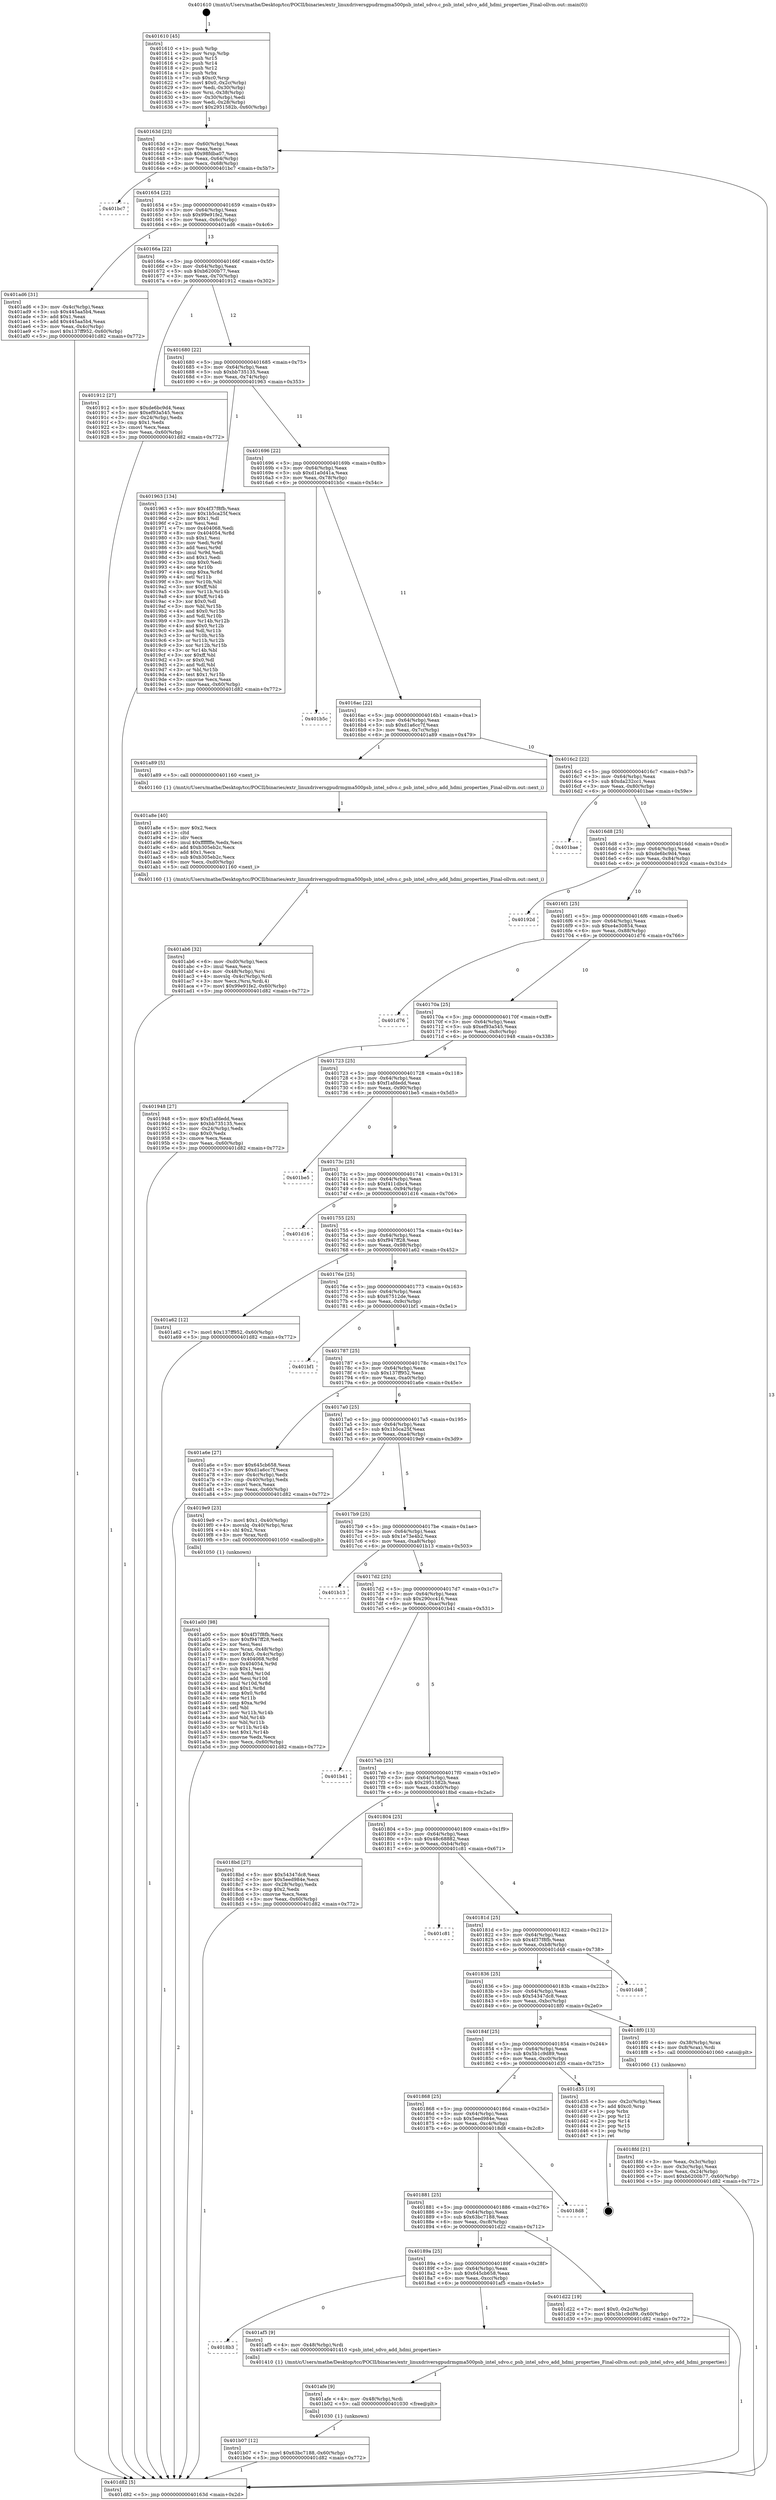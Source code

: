 digraph "0x401610" {
  label = "0x401610 (/mnt/c/Users/mathe/Desktop/tcc/POCII/binaries/extr_linuxdriversgpudrmgma500psb_intel_sdvo.c_psb_intel_sdvo_add_hdmi_properties_Final-ollvm.out::main(0))"
  labelloc = "t"
  node[shape=record]

  Entry [label="",width=0.3,height=0.3,shape=circle,fillcolor=black,style=filled]
  "0x40163d" [label="{
     0x40163d [23]\l
     | [instrs]\l
     &nbsp;&nbsp;0x40163d \<+3\>: mov -0x60(%rbp),%eax\l
     &nbsp;&nbsp;0x401640 \<+2\>: mov %eax,%ecx\l
     &nbsp;&nbsp;0x401642 \<+6\>: sub $0x98fdba07,%ecx\l
     &nbsp;&nbsp;0x401648 \<+3\>: mov %eax,-0x64(%rbp)\l
     &nbsp;&nbsp;0x40164b \<+3\>: mov %ecx,-0x68(%rbp)\l
     &nbsp;&nbsp;0x40164e \<+6\>: je 0000000000401bc7 \<main+0x5b7\>\l
  }"]
  "0x401bc7" [label="{
     0x401bc7\l
  }", style=dashed]
  "0x401654" [label="{
     0x401654 [22]\l
     | [instrs]\l
     &nbsp;&nbsp;0x401654 \<+5\>: jmp 0000000000401659 \<main+0x49\>\l
     &nbsp;&nbsp;0x401659 \<+3\>: mov -0x64(%rbp),%eax\l
     &nbsp;&nbsp;0x40165c \<+5\>: sub $0x99e91fe2,%eax\l
     &nbsp;&nbsp;0x401661 \<+3\>: mov %eax,-0x6c(%rbp)\l
     &nbsp;&nbsp;0x401664 \<+6\>: je 0000000000401ad6 \<main+0x4c6\>\l
  }"]
  Exit [label="",width=0.3,height=0.3,shape=circle,fillcolor=black,style=filled,peripheries=2]
  "0x401ad6" [label="{
     0x401ad6 [31]\l
     | [instrs]\l
     &nbsp;&nbsp;0x401ad6 \<+3\>: mov -0x4c(%rbp),%eax\l
     &nbsp;&nbsp;0x401ad9 \<+5\>: sub $0x445aa5b4,%eax\l
     &nbsp;&nbsp;0x401ade \<+3\>: add $0x1,%eax\l
     &nbsp;&nbsp;0x401ae1 \<+5\>: add $0x445aa5b4,%eax\l
     &nbsp;&nbsp;0x401ae6 \<+3\>: mov %eax,-0x4c(%rbp)\l
     &nbsp;&nbsp;0x401ae9 \<+7\>: movl $0x137ff952,-0x60(%rbp)\l
     &nbsp;&nbsp;0x401af0 \<+5\>: jmp 0000000000401d82 \<main+0x772\>\l
  }"]
  "0x40166a" [label="{
     0x40166a [22]\l
     | [instrs]\l
     &nbsp;&nbsp;0x40166a \<+5\>: jmp 000000000040166f \<main+0x5f\>\l
     &nbsp;&nbsp;0x40166f \<+3\>: mov -0x64(%rbp),%eax\l
     &nbsp;&nbsp;0x401672 \<+5\>: sub $0xb6200b77,%eax\l
     &nbsp;&nbsp;0x401677 \<+3\>: mov %eax,-0x70(%rbp)\l
     &nbsp;&nbsp;0x40167a \<+6\>: je 0000000000401912 \<main+0x302\>\l
  }"]
  "0x401b07" [label="{
     0x401b07 [12]\l
     | [instrs]\l
     &nbsp;&nbsp;0x401b07 \<+7\>: movl $0x63bc7188,-0x60(%rbp)\l
     &nbsp;&nbsp;0x401b0e \<+5\>: jmp 0000000000401d82 \<main+0x772\>\l
  }"]
  "0x401912" [label="{
     0x401912 [27]\l
     | [instrs]\l
     &nbsp;&nbsp;0x401912 \<+5\>: mov $0xde6bc9d4,%eax\l
     &nbsp;&nbsp;0x401917 \<+5\>: mov $0xef93a545,%ecx\l
     &nbsp;&nbsp;0x40191c \<+3\>: mov -0x24(%rbp),%edx\l
     &nbsp;&nbsp;0x40191f \<+3\>: cmp $0x1,%edx\l
     &nbsp;&nbsp;0x401922 \<+3\>: cmovl %ecx,%eax\l
     &nbsp;&nbsp;0x401925 \<+3\>: mov %eax,-0x60(%rbp)\l
     &nbsp;&nbsp;0x401928 \<+5\>: jmp 0000000000401d82 \<main+0x772\>\l
  }"]
  "0x401680" [label="{
     0x401680 [22]\l
     | [instrs]\l
     &nbsp;&nbsp;0x401680 \<+5\>: jmp 0000000000401685 \<main+0x75\>\l
     &nbsp;&nbsp;0x401685 \<+3\>: mov -0x64(%rbp),%eax\l
     &nbsp;&nbsp;0x401688 \<+5\>: sub $0xbb735135,%eax\l
     &nbsp;&nbsp;0x40168d \<+3\>: mov %eax,-0x74(%rbp)\l
     &nbsp;&nbsp;0x401690 \<+6\>: je 0000000000401963 \<main+0x353\>\l
  }"]
  "0x401afe" [label="{
     0x401afe [9]\l
     | [instrs]\l
     &nbsp;&nbsp;0x401afe \<+4\>: mov -0x48(%rbp),%rdi\l
     &nbsp;&nbsp;0x401b02 \<+5\>: call 0000000000401030 \<free@plt\>\l
     | [calls]\l
     &nbsp;&nbsp;0x401030 \{1\} (unknown)\l
  }"]
  "0x401963" [label="{
     0x401963 [134]\l
     | [instrs]\l
     &nbsp;&nbsp;0x401963 \<+5\>: mov $0x4f37f8fb,%eax\l
     &nbsp;&nbsp;0x401968 \<+5\>: mov $0x1b5ca25f,%ecx\l
     &nbsp;&nbsp;0x40196d \<+2\>: mov $0x1,%dl\l
     &nbsp;&nbsp;0x40196f \<+2\>: xor %esi,%esi\l
     &nbsp;&nbsp;0x401971 \<+7\>: mov 0x404068,%edi\l
     &nbsp;&nbsp;0x401978 \<+8\>: mov 0x404054,%r8d\l
     &nbsp;&nbsp;0x401980 \<+3\>: sub $0x1,%esi\l
     &nbsp;&nbsp;0x401983 \<+3\>: mov %edi,%r9d\l
     &nbsp;&nbsp;0x401986 \<+3\>: add %esi,%r9d\l
     &nbsp;&nbsp;0x401989 \<+4\>: imul %r9d,%edi\l
     &nbsp;&nbsp;0x40198d \<+3\>: and $0x1,%edi\l
     &nbsp;&nbsp;0x401990 \<+3\>: cmp $0x0,%edi\l
     &nbsp;&nbsp;0x401993 \<+4\>: sete %r10b\l
     &nbsp;&nbsp;0x401997 \<+4\>: cmp $0xa,%r8d\l
     &nbsp;&nbsp;0x40199b \<+4\>: setl %r11b\l
     &nbsp;&nbsp;0x40199f \<+3\>: mov %r10b,%bl\l
     &nbsp;&nbsp;0x4019a2 \<+3\>: xor $0xff,%bl\l
     &nbsp;&nbsp;0x4019a5 \<+3\>: mov %r11b,%r14b\l
     &nbsp;&nbsp;0x4019a8 \<+4\>: xor $0xff,%r14b\l
     &nbsp;&nbsp;0x4019ac \<+3\>: xor $0x0,%dl\l
     &nbsp;&nbsp;0x4019af \<+3\>: mov %bl,%r15b\l
     &nbsp;&nbsp;0x4019b2 \<+4\>: and $0x0,%r15b\l
     &nbsp;&nbsp;0x4019b6 \<+3\>: and %dl,%r10b\l
     &nbsp;&nbsp;0x4019b9 \<+3\>: mov %r14b,%r12b\l
     &nbsp;&nbsp;0x4019bc \<+4\>: and $0x0,%r12b\l
     &nbsp;&nbsp;0x4019c0 \<+3\>: and %dl,%r11b\l
     &nbsp;&nbsp;0x4019c3 \<+3\>: or %r10b,%r15b\l
     &nbsp;&nbsp;0x4019c6 \<+3\>: or %r11b,%r12b\l
     &nbsp;&nbsp;0x4019c9 \<+3\>: xor %r12b,%r15b\l
     &nbsp;&nbsp;0x4019cc \<+3\>: or %r14b,%bl\l
     &nbsp;&nbsp;0x4019cf \<+3\>: xor $0xff,%bl\l
     &nbsp;&nbsp;0x4019d2 \<+3\>: or $0x0,%dl\l
     &nbsp;&nbsp;0x4019d5 \<+2\>: and %dl,%bl\l
     &nbsp;&nbsp;0x4019d7 \<+3\>: or %bl,%r15b\l
     &nbsp;&nbsp;0x4019da \<+4\>: test $0x1,%r15b\l
     &nbsp;&nbsp;0x4019de \<+3\>: cmovne %ecx,%eax\l
     &nbsp;&nbsp;0x4019e1 \<+3\>: mov %eax,-0x60(%rbp)\l
     &nbsp;&nbsp;0x4019e4 \<+5\>: jmp 0000000000401d82 \<main+0x772\>\l
  }"]
  "0x401696" [label="{
     0x401696 [22]\l
     | [instrs]\l
     &nbsp;&nbsp;0x401696 \<+5\>: jmp 000000000040169b \<main+0x8b\>\l
     &nbsp;&nbsp;0x40169b \<+3\>: mov -0x64(%rbp),%eax\l
     &nbsp;&nbsp;0x40169e \<+5\>: sub $0xd1a0d41a,%eax\l
     &nbsp;&nbsp;0x4016a3 \<+3\>: mov %eax,-0x78(%rbp)\l
     &nbsp;&nbsp;0x4016a6 \<+6\>: je 0000000000401b5c \<main+0x54c\>\l
  }"]
  "0x4018b3" [label="{
     0x4018b3\l
  }", style=dashed]
  "0x401b5c" [label="{
     0x401b5c\l
  }", style=dashed]
  "0x4016ac" [label="{
     0x4016ac [22]\l
     | [instrs]\l
     &nbsp;&nbsp;0x4016ac \<+5\>: jmp 00000000004016b1 \<main+0xa1\>\l
     &nbsp;&nbsp;0x4016b1 \<+3\>: mov -0x64(%rbp),%eax\l
     &nbsp;&nbsp;0x4016b4 \<+5\>: sub $0xd1a6cc7f,%eax\l
     &nbsp;&nbsp;0x4016b9 \<+3\>: mov %eax,-0x7c(%rbp)\l
     &nbsp;&nbsp;0x4016bc \<+6\>: je 0000000000401a89 \<main+0x479\>\l
  }"]
  "0x401af5" [label="{
     0x401af5 [9]\l
     | [instrs]\l
     &nbsp;&nbsp;0x401af5 \<+4\>: mov -0x48(%rbp),%rdi\l
     &nbsp;&nbsp;0x401af9 \<+5\>: call 0000000000401410 \<psb_intel_sdvo_add_hdmi_properties\>\l
     | [calls]\l
     &nbsp;&nbsp;0x401410 \{1\} (/mnt/c/Users/mathe/Desktop/tcc/POCII/binaries/extr_linuxdriversgpudrmgma500psb_intel_sdvo.c_psb_intel_sdvo_add_hdmi_properties_Final-ollvm.out::psb_intel_sdvo_add_hdmi_properties)\l
  }"]
  "0x401a89" [label="{
     0x401a89 [5]\l
     | [instrs]\l
     &nbsp;&nbsp;0x401a89 \<+5\>: call 0000000000401160 \<next_i\>\l
     | [calls]\l
     &nbsp;&nbsp;0x401160 \{1\} (/mnt/c/Users/mathe/Desktop/tcc/POCII/binaries/extr_linuxdriversgpudrmgma500psb_intel_sdvo.c_psb_intel_sdvo_add_hdmi_properties_Final-ollvm.out::next_i)\l
  }"]
  "0x4016c2" [label="{
     0x4016c2 [22]\l
     | [instrs]\l
     &nbsp;&nbsp;0x4016c2 \<+5\>: jmp 00000000004016c7 \<main+0xb7\>\l
     &nbsp;&nbsp;0x4016c7 \<+3\>: mov -0x64(%rbp),%eax\l
     &nbsp;&nbsp;0x4016ca \<+5\>: sub $0xda232cc1,%eax\l
     &nbsp;&nbsp;0x4016cf \<+3\>: mov %eax,-0x80(%rbp)\l
     &nbsp;&nbsp;0x4016d2 \<+6\>: je 0000000000401bae \<main+0x59e\>\l
  }"]
  "0x40189a" [label="{
     0x40189a [25]\l
     | [instrs]\l
     &nbsp;&nbsp;0x40189a \<+5\>: jmp 000000000040189f \<main+0x28f\>\l
     &nbsp;&nbsp;0x40189f \<+3\>: mov -0x64(%rbp),%eax\l
     &nbsp;&nbsp;0x4018a2 \<+5\>: sub $0x645cb658,%eax\l
     &nbsp;&nbsp;0x4018a7 \<+6\>: mov %eax,-0xcc(%rbp)\l
     &nbsp;&nbsp;0x4018ad \<+6\>: je 0000000000401af5 \<main+0x4e5\>\l
  }"]
  "0x401bae" [label="{
     0x401bae\l
  }", style=dashed]
  "0x4016d8" [label="{
     0x4016d8 [25]\l
     | [instrs]\l
     &nbsp;&nbsp;0x4016d8 \<+5\>: jmp 00000000004016dd \<main+0xcd\>\l
     &nbsp;&nbsp;0x4016dd \<+3\>: mov -0x64(%rbp),%eax\l
     &nbsp;&nbsp;0x4016e0 \<+5\>: sub $0xde6bc9d4,%eax\l
     &nbsp;&nbsp;0x4016e5 \<+6\>: mov %eax,-0x84(%rbp)\l
     &nbsp;&nbsp;0x4016eb \<+6\>: je 000000000040192d \<main+0x31d\>\l
  }"]
  "0x401d22" [label="{
     0x401d22 [19]\l
     | [instrs]\l
     &nbsp;&nbsp;0x401d22 \<+7\>: movl $0x0,-0x2c(%rbp)\l
     &nbsp;&nbsp;0x401d29 \<+7\>: movl $0x5b1c9d89,-0x60(%rbp)\l
     &nbsp;&nbsp;0x401d30 \<+5\>: jmp 0000000000401d82 \<main+0x772\>\l
  }"]
  "0x40192d" [label="{
     0x40192d\l
  }", style=dashed]
  "0x4016f1" [label="{
     0x4016f1 [25]\l
     | [instrs]\l
     &nbsp;&nbsp;0x4016f1 \<+5\>: jmp 00000000004016f6 \<main+0xe6\>\l
     &nbsp;&nbsp;0x4016f6 \<+3\>: mov -0x64(%rbp),%eax\l
     &nbsp;&nbsp;0x4016f9 \<+5\>: sub $0xe4e30854,%eax\l
     &nbsp;&nbsp;0x4016fe \<+6\>: mov %eax,-0x88(%rbp)\l
     &nbsp;&nbsp;0x401704 \<+6\>: je 0000000000401d76 \<main+0x766\>\l
  }"]
  "0x401881" [label="{
     0x401881 [25]\l
     | [instrs]\l
     &nbsp;&nbsp;0x401881 \<+5\>: jmp 0000000000401886 \<main+0x276\>\l
     &nbsp;&nbsp;0x401886 \<+3\>: mov -0x64(%rbp),%eax\l
     &nbsp;&nbsp;0x401889 \<+5\>: sub $0x63bc7188,%eax\l
     &nbsp;&nbsp;0x40188e \<+6\>: mov %eax,-0xc8(%rbp)\l
     &nbsp;&nbsp;0x401894 \<+6\>: je 0000000000401d22 \<main+0x712\>\l
  }"]
  "0x401d76" [label="{
     0x401d76\l
  }", style=dashed]
  "0x40170a" [label="{
     0x40170a [25]\l
     | [instrs]\l
     &nbsp;&nbsp;0x40170a \<+5\>: jmp 000000000040170f \<main+0xff\>\l
     &nbsp;&nbsp;0x40170f \<+3\>: mov -0x64(%rbp),%eax\l
     &nbsp;&nbsp;0x401712 \<+5\>: sub $0xef93a545,%eax\l
     &nbsp;&nbsp;0x401717 \<+6\>: mov %eax,-0x8c(%rbp)\l
     &nbsp;&nbsp;0x40171d \<+6\>: je 0000000000401948 \<main+0x338\>\l
  }"]
  "0x4018d8" [label="{
     0x4018d8\l
  }", style=dashed]
  "0x401948" [label="{
     0x401948 [27]\l
     | [instrs]\l
     &nbsp;&nbsp;0x401948 \<+5\>: mov $0xf1afdedd,%eax\l
     &nbsp;&nbsp;0x40194d \<+5\>: mov $0xbb735135,%ecx\l
     &nbsp;&nbsp;0x401952 \<+3\>: mov -0x24(%rbp),%edx\l
     &nbsp;&nbsp;0x401955 \<+3\>: cmp $0x0,%edx\l
     &nbsp;&nbsp;0x401958 \<+3\>: cmove %ecx,%eax\l
     &nbsp;&nbsp;0x40195b \<+3\>: mov %eax,-0x60(%rbp)\l
     &nbsp;&nbsp;0x40195e \<+5\>: jmp 0000000000401d82 \<main+0x772\>\l
  }"]
  "0x401723" [label="{
     0x401723 [25]\l
     | [instrs]\l
     &nbsp;&nbsp;0x401723 \<+5\>: jmp 0000000000401728 \<main+0x118\>\l
     &nbsp;&nbsp;0x401728 \<+3\>: mov -0x64(%rbp),%eax\l
     &nbsp;&nbsp;0x40172b \<+5\>: sub $0xf1afdedd,%eax\l
     &nbsp;&nbsp;0x401730 \<+6\>: mov %eax,-0x90(%rbp)\l
     &nbsp;&nbsp;0x401736 \<+6\>: je 0000000000401be5 \<main+0x5d5\>\l
  }"]
  "0x401868" [label="{
     0x401868 [25]\l
     | [instrs]\l
     &nbsp;&nbsp;0x401868 \<+5\>: jmp 000000000040186d \<main+0x25d\>\l
     &nbsp;&nbsp;0x40186d \<+3\>: mov -0x64(%rbp),%eax\l
     &nbsp;&nbsp;0x401870 \<+5\>: sub $0x5eed984e,%eax\l
     &nbsp;&nbsp;0x401875 \<+6\>: mov %eax,-0xc4(%rbp)\l
     &nbsp;&nbsp;0x40187b \<+6\>: je 00000000004018d8 \<main+0x2c8\>\l
  }"]
  "0x401be5" [label="{
     0x401be5\l
  }", style=dashed]
  "0x40173c" [label="{
     0x40173c [25]\l
     | [instrs]\l
     &nbsp;&nbsp;0x40173c \<+5\>: jmp 0000000000401741 \<main+0x131\>\l
     &nbsp;&nbsp;0x401741 \<+3\>: mov -0x64(%rbp),%eax\l
     &nbsp;&nbsp;0x401744 \<+5\>: sub $0xf411dbc4,%eax\l
     &nbsp;&nbsp;0x401749 \<+6\>: mov %eax,-0x94(%rbp)\l
     &nbsp;&nbsp;0x40174f \<+6\>: je 0000000000401d16 \<main+0x706\>\l
  }"]
  "0x401d35" [label="{
     0x401d35 [19]\l
     | [instrs]\l
     &nbsp;&nbsp;0x401d35 \<+3\>: mov -0x2c(%rbp),%eax\l
     &nbsp;&nbsp;0x401d38 \<+7\>: add $0xc0,%rsp\l
     &nbsp;&nbsp;0x401d3f \<+1\>: pop %rbx\l
     &nbsp;&nbsp;0x401d40 \<+2\>: pop %r12\l
     &nbsp;&nbsp;0x401d42 \<+2\>: pop %r14\l
     &nbsp;&nbsp;0x401d44 \<+2\>: pop %r15\l
     &nbsp;&nbsp;0x401d46 \<+1\>: pop %rbp\l
     &nbsp;&nbsp;0x401d47 \<+1\>: ret\l
  }"]
  "0x401d16" [label="{
     0x401d16\l
  }", style=dashed]
  "0x401755" [label="{
     0x401755 [25]\l
     | [instrs]\l
     &nbsp;&nbsp;0x401755 \<+5\>: jmp 000000000040175a \<main+0x14a\>\l
     &nbsp;&nbsp;0x40175a \<+3\>: mov -0x64(%rbp),%eax\l
     &nbsp;&nbsp;0x40175d \<+5\>: sub $0xf947ff28,%eax\l
     &nbsp;&nbsp;0x401762 \<+6\>: mov %eax,-0x98(%rbp)\l
     &nbsp;&nbsp;0x401768 \<+6\>: je 0000000000401a62 \<main+0x452\>\l
  }"]
  "0x401ab6" [label="{
     0x401ab6 [32]\l
     | [instrs]\l
     &nbsp;&nbsp;0x401ab6 \<+6\>: mov -0xd0(%rbp),%ecx\l
     &nbsp;&nbsp;0x401abc \<+3\>: imul %eax,%ecx\l
     &nbsp;&nbsp;0x401abf \<+4\>: mov -0x48(%rbp),%rsi\l
     &nbsp;&nbsp;0x401ac3 \<+4\>: movslq -0x4c(%rbp),%rdi\l
     &nbsp;&nbsp;0x401ac7 \<+3\>: mov %ecx,(%rsi,%rdi,4)\l
     &nbsp;&nbsp;0x401aca \<+7\>: movl $0x99e91fe2,-0x60(%rbp)\l
     &nbsp;&nbsp;0x401ad1 \<+5\>: jmp 0000000000401d82 \<main+0x772\>\l
  }"]
  "0x401a62" [label="{
     0x401a62 [12]\l
     | [instrs]\l
     &nbsp;&nbsp;0x401a62 \<+7\>: movl $0x137ff952,-0x60(%rbp)\l
     &nbsp;&nbsp;0x401a69 \<+5\>: jmp 0000000000401d82 \<main+0x772\>\l
  }"]
  "0x40176e" [label="{
     0x40176e [25]\l
     | [instrs]\l
     &nbsp;&nbsp;0x40176e \<+5\>: jmp 0000000000401773 \<main+0x163\>\l
     &nbsp;&nbsp;0x401773 \<+3\>: mov -0x64(%rbp),%eax\l
     &nbsp;&nbsp;0x401776 \<+5\>: sub $0x67512de,%eax\l
     &nbsp;&nbsp;0x40177b \<+6\>: mov %eax,-0x9c(%rbp)\l
     &nbsp;&nbsp;0x401781 \<+6\>: je 0000000000401bf1 \<main+0x5e1\>\l
  }"]
  "0x401a8e" [label="{
     0x401a8e [40]\l
     | [instrs]\l
     &nbsp;&nbsp;0x401a8e \<+5\>: mov $0x2,%ecx\l
     &nbsp;&nbsp;0x401a93 \<+1\>: cltd\l
     &nbsp;&nbsp;0x401a94 \<+2\>: idiv %ecx\l
     &nbsp;&nbsp;0x401a96 \<+6\>: imul $0xfffffffe,%edx,%ecx\l
     &nbsp;&nbsp;0x401a9c \<+6\>: add $0xb305eb2c,%ecx\l
     &nbsp;&nbsp;0x401aa2 \<+3\>: add $0x1,%ecx\l
     &nbsp;&nbsp;0x401aa5 \<+6\>: sub $0xb305eb2c,%ecx\l
     &nbsp;&nbsp;0x401aab \<+6\>: mov %ecx,-0xd0(%rbp)\l
     &nbsp;&nbsp;0x401ab1 \<+5\>: call 0000000000401160 \<next_i\>\l
     | [calls]\l
     &nbsp;&nbsp;0x401160 \{1\} (/mnt/c/Users/mathe/Desktop/tcc/POCII/binaries/extr_linuxdriversgpudrmgma500psb_intel_sdvo.c_psb_intel_sdvo_add_hdmi_properties_Final-ollvm.out::next_i)\l
  }"]
  "0x401bf1" [label="{
     0x401bf1\l
  }", style=dashed]
  "0x401787" [label="{
     0x401787 [25]\l
     | [instrs]\l
     &nbsp;&nbsp;0x401787 \<+5\>: jmp 000000000040178c \<main+0x17c\>\l
     &nbsp;&nbsp;0x40178c \<+3\>: mov -0x64(%rbp),%eax\l
     &nbsp;&nbsp;0x40178f \<+5\>: sub $0x137ff952,%eax\l
     &nbsp;&nbsp;0x401794 \<+6\>: mov %eax,-0xa0(%rbp)\l
     &nbsp;&nbsp;0x40179a \<+6\>: je 0000000000401a6e \<main+0x45e\>\l
  }"]
  "0x401a00" [label="{
     0x401a00 [98]\l
     | [instrs]\l
     &nbsp;&nbsp;0x401a00 \<+5\>: mov $0x4f37f8fb,%ecx\l
     &nbsp;&nbsp;0x401a05 \<+5\>: mov $0xf947ff28,%edx\l
     &nbsp;&nbsp;0x401a0a \<+2\>: xor %esi,%esi\l
     &nbsp;&nbsp;0x401a0c \<+4\>: mov %rax,-0x48(%rbp)\l
     &nbsp;&nbsp;0x401a10 \<+7\>: movl $0x0,-0x4c(%rbp)\l
     &nbsp;&nbsp;0x401a17 \<+8\>: mov 0x404068,%r8d\l
     &nbsp;&nbsp;0x401a1f \<+8\>: mov 0x404054,%r9d\l
     &nbsp;&nbsp;0x401a27 \<+3\>: sub $0x1,%esi\l
     &nbsp;&nbsp;0x401a2a \<+3\>: mov %r8d,%r10d\l
     &nbsp;&nbsp;0x401a2d \<+3\>: add %esi,%r10d\l
     &nbsp;&nbsp;0x401a30 \<+4\>: imul %r10d,%r8d\l
     &nbsp;&nbsp;0x401a34 \<+4\>: and $0x1,%r8d\l
     &nbsp;&nbsp;0x401a38 \<+4\>: cmp $0x0,%r8d\l
     &nbsp;&nbsp;0x401a3c \<+4\>: sete %r11b\l
     &nbsp;&nbsp;0x401a40 \<+4\>: cmp $0xa,%r9d\l
     &nbsp;&nbsp;0x401a44 \<+3\>: setl %bl\l
     &nbsp;&nbsp;0x401a47 \<+3\>: mov %r11b,%r14b\l
     &nbsp;&nbsp;0x401a4a \<+3\>: and %bl,%r14b\l
     &nbsp;&nbsp;0x401a4d \<+3\>: xor %bl,%r11b\l
     &nbsp;&nbsp;0x401a50 \<+3\>: or %r11b,%r14b\l
     &nbsp;&nbsp;0x401a53 \<+4\>: test $0x1,%r14b\l
     &nbsp;&nbsp;0x401a57 \<+3\>: cmovne %edx,%ecx\l
     &nbsp;&nbsp;0x401a5a \<+3\>: mov %ecx,-0x60(%rbp)\l
     &nbsp;&nbsp;0x401a5d \<+5\>: jmp 0000000000401d82 \<main+0x772\>\l
  }"]
  "0x401a6e" [label="{
     0x401a6e [27]\l
     | [instrs]\l
     &nbsp;&nbsp;0x401a6e \<+5\>: mov $0x645cb658,%eax\l
     &nbsp;&nbsp;0x401a73 \<+5\>: mov $0xd1a6cc7f,%ecx\l
     &nbsp;&nbsp;0x401a78 \<+3\>: mov -0x4c(%rbp),%edx\l
     &nbsp;&nbsp;0x401a7b \<+3\>: cmp -0x40(%rbp),%edx\l
     &nbsp;&nbsp;0x401a7e \<+3\>: cmovl %ecx,%eax\l
     &nbsp;&nbsp;0x401a81 \<+3\>: mov %eax,-0x60(%rbp)\l
     &nbsp;&nbsp;0x401a84 \<+5\>: jmp 0000000000401d82 \<main+0x772\>\l
  }"]
  "0x4017a0" [label="{
     0x4017a0 [25]\l
     | [instrs]\l
     &nbsp;&nbsp;0x4017a0 \<+5\>: jmp 00000000004017a5 \<main+0x195\>\l
     &nbsp;&nbsp;0x4017a5 \<+3\>: mov -0x64(%rbp),%eax\l
     &nbsp;&nbsp;0x4017a8 \<+5\>: sub $0x1b5ca25f,%eax\l
     &nbsp;&nbsp;0x4017ad \<+6\>: mov %eax,-0xa4(%rbp)\l
     &nbsp;&nbsp;0x4017b3 \<+6\>: je 00000000004019e9 \<main+0x3d9\>\l
  }"]
  "0x4018fd" [label="{
     0x4018fd [21]\l
     | [instrs]\l
     &nbsp;&nbsp;0x4018fd \<+3\>: mov %eax,-0x3c(%rbp)\l
     &nbsp;&nbsp;0x401900 \<+3\>: mov -0x3c(%rbp),%eax\l
     &nbsp;&nbsp;0x401903 \<+3\>: mov %eax,-0x24(%rbp)\l
     &nbsp;&nbsp;0x401906 \<+7\>: movl $0xb6200b77,-0x60(%rbp)\l
     &nbsp;&nbsp;0x40190d \<+5\>: jmp 0000000000401d82 \<main+0x772\>\l
  }"]
  "0x4019e9" [label="{
     0x4019e9 [23]\l
     | [instrs]\l
     &nbsp;&nbsp;0x4019e9 \<+7\>: movl $0x1,-0x40(%rbp)\l
     &nbsp;&nbsp;0x4019f0 \<+4\>: movslq -0x40(%rbp),%rax\l
     &nbsp;&nbsp;0x4019f4 \<+4\>: shl $0x2,%rax\l
     &nbsp;&nbsp;0x4019f8 \<+3\>: mov %rax,%rdi\l
     &nbsp;&nbsp;0x4019fb \<+5\>: call 0000000000401050 \<malloc@plt\>\l
     | [calls]\l
     &nbsp;&nbsp;0x401050 \{1\} (unknown)\l
  }"]
  "0x4017b9" [label="{
     0x4017b9 [25]\l
     | [instrs]\l
     &nbsp;&nbsp;0x4017b9 \<+5\>: jmp 00000000004017be \<main+0x1ae\>\l
     &nbsp;&nbsp;0x4017be \<+3\>: mov -0x64(%rbp),%eax\l
     &nbsp;&nbsp;0x4017c1 \<+5\>: sub $0x1e73e4b2,%eax\l
     &nbsp;&nbsp;0x4017c6 \<+6\>: mov %eax,-0xa8(%rbp)\l
     &nbsp;&nbsp;0x4017cc \<+6\>: je 0000000000401b13 \<main+0x503\>\l
  }"]
  "0x40184f" [label="{
     0x40184f [25]\l
     | [instrs]\l
     &nbsp;&nbsp;0x40184f \<+5\>: jmp 0000000000401854 \<main+0x244\>\l
     &nbsp;&nbsp;0x401854 \<+3\>: mov -0x64(%rbp),%eax\l
     &nbsp;&nbsp;0x401857 \<+5\>: sub $0x5b1c9d89,%eax\l
     &nbsp;&nbsp;0x40185c \<+6\>: mov %eax,-0xc0(%rbp)\l
     &nbsp;&nbsp;0x401862 \<+6\>: je 0000000000401d35 \<main+0x725\>\l
  }"]
  "0x401b13" [label="{
     0x401b13\l
  }", style=dashed]
  "0x4017d2" [label="{
     0x4017d2 [25]\l
     | [instrs]\l
     &nbsp;&nbsp;0x4017d2 \<+5\>: jmp 00000000004017d7 \<main+0x1c7\>\l
     &nbsp;&nbsp;0x4017d7 \<+3\>: mov -0x64(%rbp),%eax\l
     &nbsp;&nbsp;0x4017da \<+5\>: sub $0x290cc416,%eax\l
     &nbsp;&nbsp;0x4017df \<+6\>: mov %eax,-0xac(%rbp)\l
     &nbsp;&nbsp;0x4017e5 \<+6\>: je 0000000000401b41 \<main+0x531\>\l
  }"]
  "0x4018f0" [label="{
     0x4018f0 [13]\l
     | [instrs]\l
     &nbsp;&nbsp;0x4018f0 \<+4\>: mov -0x38(%rbp),%rax\l
     &nbsp;&nbsp;0x4018f4 \<+4\>: mov 0x8(%rax),%rdi\l
     &nbsp;&nbsp;0x4018f8 \<+5\>: call 0000000000401060 \<atoi@plt\>\l
     | [calls]\l
     &nbsp;&nbsp;0x401060 \{1\} (unknown)\l
  }"]
  "0x401b41" [label="{
     0x401b41\l
  }", style=dashed]
  "0x4017eb" [label="{
     0x4017eb [25]\l
     | [instrs]\l
     &nbsp;&nbsp;0x4017eb \<+5\>: jmp 00000000004017f0 \<main+0x1e0\>\l
     &nbsp;&nbsp;0x4017f0 \<+3\>: mov -0x64(%rbp),%eax\l
     &nbsp;&nbsp;0x4017f3 \<+5\>: sub $0x2951582b,%eax\l
     &nbsp;&nbsp;0x4017f8 \<+6\>: mov %eax,-0xb0(%rbp)\l
     &nbsp;&nbsp;0x4017fe \<+6\>: je 00000000004018bd \<main+0x2ad\>\l
  }"]
  "0x401836" [label="{
     0x401836 [25]\l
     | [instrs]\l
     &nbsp;&nbsp;0x401836 \<+5\>: jmp 000000000040183b \<main+0x22b\>\l
     &nbsp;&nbsp;0x40183b \<+3\>: mov -0x64(%rbp),%eax\l
     &nbsp;&nbsp;0x40183e \<+5\>: sub $0x54347dc8,%eax\l
     &nbsp;&nbsp;0x401843 \<+6\>: mov %eax,-0xbc(%rbp)\l
     &nbsp;&nbsp;0x401849 \<+6\>: je 00000000004018f0 \<main+0x2e0\>\l
  }"]
  "0x4018bd" [label="{
     0x4018bd [27]\l
     | [instrs]\l
     &nbsp;&nbsp;0x4018bd \<+5\>: mov $0x54347dc8,%eax\l
     &nbsp;&nbsp;0x4018c2 \<+5\>: mov $0x5eed984e,%ecx\l
     &nbsp;&nbsp;0x4018c7 \<+3\>: mov -0x28(%rbp),%edx\l
     &nbsp;&nbsp;0x4018ca \<+3\>: cmp $0x2,%edx\l
     &nbsp;&nbsp;0x4018cd \<+3\>: cmovne %ecx,%eax\l
     &nbsp;&nbsp;0x4018d0 \<+3\>: mov %eax,-0x60(%rbp)\l
     &nbsp;&nbsp;0x4018d3 \<+5\>: jmp 0000000000401d82 \<main+0x772\>\l
  }"]
  "0x401804" [label="{
     0x401804 [25]\l
     | [instrs]\l
     &nbsp;&nbsp;0x401804 \<+5\>: jmp 0000000000401809 \<main+0x1f9\>\l
     &nbsp;&nbsp;0x401809 \<+3\>: mov -0x64(%rbp),%eax\l
     &nbsp;&nbsp;0x40180c \<+5\>: sub $0x48c68882,%eax\l
     &nbsp;&nbsp;0x401811 \<+6\>: mov %eax,-0xb4(%rbp)\l
     &nbsp;&nbsp;0x401817 \<+6\>: je 0000000000401c81 \<main+0x671\>\l
  }"]
  "0x401d82" [label="{
     0x401d82 [5]\l
     | [instrs]\l
     &nbsp;&nbsp;0x401d82 \<+5\>: jmp 000000000040163d \<main+0x2d\>\l
  }"]
  "0x401610" [label="{
     0x401610 [45]\l
     | [instrs]\l
     &nbsp;&nbsp;0x401610 \<+1\>: push %rbp\l
     &nbsp;&nbsp;0x401611 \<+3\>: mov %rsp,%rbp\l
     &nbsp;&nbsp;0x401614 \<+2\>: push %r15\l
     &nbsp;&nbsp;0x401616 \<+2\>: push %r14\l
     &nbsp;&nbsp;0x401618 \<+2\>: push %r12\l
     &nbsp;&nbsp;0x40161a \<+1\>: push %rbx\l
     &nbsp;&nbsp;0x40161b \<+7\>: sub $0xc0,%rsp\l
     &nbsp;&nbsp;0x401622 \<+7\>: movl $0x0,-0x2c(%rbp)\l
     &nbsp;&nbsp;0x401629 \<+3\>: mov %edi,-0x30(%rbp)\l
     &nbsp;&nbsp;0x40162c \<+4\>: mov %rsi,-0x38(%rbp)\l
     &nbsp;&nbsp;0x401630 \<+3\>: mov -0x30(%rbp),%edi\l
     &nbsp;&nbsp;0x401633 \<+3\>: mov %edi,-0x28(%rbp)\l
     &nbsp;&nbsp;0x401636 \<+7\>: movl $0x2951582b,-0x60(%rbp)\l
  }"]
  "0x401d48" [label="{
     0x401d48\l
  }", style=dashed]
  "0x401c81" [label="{
     0x401c81\l
  }", style=dashed]
  "0x40181d" [label="{
     0x40181d [25]\l
     | [instrs]\l
     &nbsp;&nbsp;0x40181d \<+5\>: jmp 0000000000401822 \<main+0x212\>\l
     &nbsp;&nbsp;0x401822 \<+3\>: mov -0x64(%rbp),%eax\l
     &nbsp;&nbsp;0x401825 \<+5\>: sub $0x4f37f8fb,%eax\l
     &nbsp;&nbsp;0x40182a \<+6\>: mov %eax,-0xb8(%rbp)\l
     &nbsp;&nbsp;0x401830 \<+6\>: je 0000000000401d48 \<main+0x738\>\l
  }"]
  Entry -> "0x401610" [label=" 1"]
  "0x40163d" -> "0x401bc7" [label=" 0"]
  "0x40163d" -> "0x401654" [label=" 14"]
  "0x401d35" -> Exit [label=" 1"]
  "0x401654" -> "0x401ad6" [label=" 1"]
  "0x401654" -> "0x40166a" [label=" 13"]
  "0x401d22" -> "0x401d82" [label=" 1"]
  "0x40166a" -> "0x401912" [label=" 1"]
  "0x40166a" -> "0x401680" [label=" 12"]
  "0x401b07" -> "0x401d82" [label=" 1"]
  "0x401680" -> "0x401963" [label=" 1"]
  "0x401680" -> "0x401696" [label=" 11"]
  "0x401afe" -> "0x401b07" [label=" 1"]
  "0x401696" -> "0x401b5c" [label=" 0"]
  "0x401696" -> "0x4016ac" [label=" 11"]
  "0x401af5" -> "0x401afe" [label=" 1"]
  "0x4016ac" -> "0x401a89" [label=" 1"]
  "0x4016ac" -> "0x4016c2" [label=" 10"]
  "0x40189a" -> "0x4018b3" [label=" 0"]
  "0x4016c2" -> "0x401bae" [label=" 0"]
  "0x4016c2" -> "0x4016d8" [label=" 10"]
  "0x40189a" -> "0x401af5" [label=" 1"]
  "0x4016d8" -> "0x40192d" [label=" 0"]
  "0x4016d8" -> "0x4016f1" [label=" 10"]
  "0x401881" -> "0x40189a" [label=" 1"]
  "0x4016f1" -> "0x401d76" [label=" 0"]
  "0x4016f1" -> "0x40170a" [label=" 10"]
  "0x401881" -> "0x401d22" [label=" 1"]
  "0x40170a" -> "0x401948" [label=" 1"]
  "0x40170a" -> "0x401723" [label=" 9"]
  "0x401868" -> "0x401881" [label=" 2"]
  "0x401723" -> "0x401be5" [label=" 0"]
  "0x401723" -> "0x40173c" [label=" 9"]
  "0x401868" -> "0x4018d8" [label=" 0"]
  "0x40173c" -> "0x401d16" [label=" 0"]
  "0x40173c" -> "0x401755" [label=" 9"]
  "0x40184f" -> "0x401868" [label=" 2"]
  "0x401755" -> "0x401a62" [label=" 1"]
  "0x401755" -> "0x40176e" [label=" 8"]
  "0x40184f" -> "0x401d35" [label=" 1"]
  "0x40176e" -> "0x401bf1" [label=" 0"]
  "0x40176e" -> "0x401787" [label=" 8"]
  "0x401ad6" -> "0x401d82" [label=" 1"]
  "0x401787" -> "0x401a6e" [label=" 2"]
  "0x401787" -> "0x4017a0" [label=" 6"]
  "0x401ab6" -> "0x401d82" [label=" 1"]
  "0x4017a0" -> "0x4019e9" [label=" 1"]
  "0x4017a0" -> "0x4017b9" [label=" 5"]
  "0x401a8e" -> "0x401ab6" [label=" 1"]
  "0x4017b9" -> "0x401b13" [label=" 0"]
  "0x4017b9" -> "0x4017d2" [label=" 5"]
  "0x401a89" -> "0x401a8e" [label=" 1"]
  "0x4017d2" -> "0x401b41" [label=" 0"]
  "0x4017d2" -> "0x4017eb" [label=" 5"]
  "0x401a6e" -> "0x401d82" [label=" 2"]
  "0x4017eb" -> "0x4018bd" [label=" 1"]
  "0x4017eb" -> "0x401804" [label=" 4"]
  "0x4018bd" -> "0x401d82" [label=" 1"]
  "0x401610" -> "0x40163d" [label=" 1"]
  "0x401d82" -> "0x40163d" [label=" 13"]
  "0x401a00" -> "0x401d82" [label=" 1"]
  "0x401804" -> "0x401c81" [label=" 0"]
  "0x401804" -> "0x40181d" [label=" 4"]
  "0x4019e9" -> "0x401a00" [label=" 1"]
  "0x40181d" -> "0x401d48" [label=" 0"]
  "0x40181d" -> "0x401836" [label=" 4"]
  "0x401a62" -> "0x401d82" [label=" 1"]
  "0x401836" -> "0x4018f0" [label=" 1"]
  "0x401836" -> "0x40184f" [label=" 3"]
  "0x4018f0" -> "0x4018fd" [label=" 1"]
  "0x4018fd" -> "0x401d82" [label=" 1"]
  "0x401912" -> "0x401d82" [label=" 1"]
  "0x401948" -> "0x401d82" [label=" 1"]
  "0x401963" -> "0x401d82" [label=" 1"]
}
